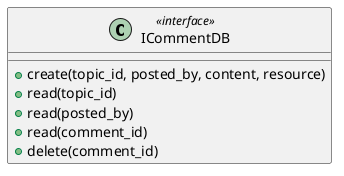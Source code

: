@startuml iCommentDB
class ICommentDB <<interface>> {
    + create(topic_id, posted_by, content, resource)
    + read(topic_id)
    + read(posted_by)
    + read(comment_id)
    + delete(comment_id)
}
@enduml